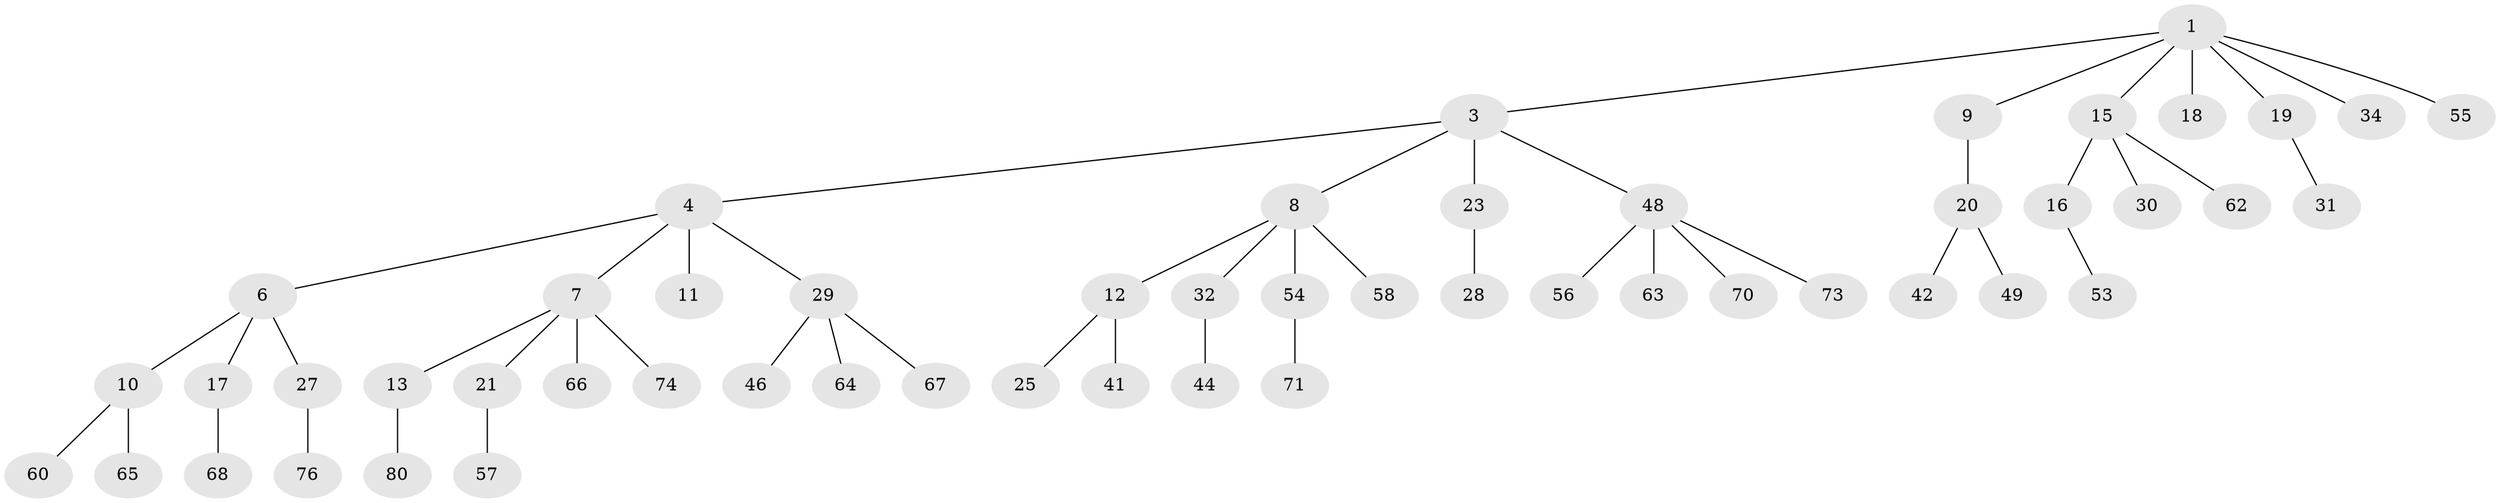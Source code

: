 // Generated by graph-tools (version 1.1) at 2025/52/02/27/25 19:52:12]
// undirected, 53 vertices, 52 edges
graph export_dot {
graph [start="1"]
  node [color=gray90,style=filled];
  1 [super="+2"];
  3 [super="+26"];
  4 [super="+5"];
  6;
  7 [super="+38"];
  8 [super="+14"];
  9 [super="+24"];
  10 [super="+50"];
  11 [super="+37"];
  12 [super="+45"];
  13 [super="+33"];
  15 [super="+47"];
  16;
  17 [super="+35"];
  18 [super="+77"];
  19 [super="+39"];
  20 [super="+22"];
  21;
  23 [super="+40"];
  25 [super="+43"];
  27 [super="+78"];
  28;
  29 [super="+52"];
  30 [super="+59"];
  31;
  32 [super="+36"];
  34;
  41;
  42 [super="+51"];
  44;
  46;
  48 [super="+61"];
  49;
  53;
  54 [super="+69"];
  55;
  56 [super="+75"];
  57;
  58;
  60;
  62 [super="+72"];
  63;
  64;
  65 [super="+79"];
  66;
  67;
  68;
  70;
  71;
  73;
  74;
  76;
  80;
  1 -- 9;
  1 -- 18;
  1 -- 55;
  1 -- 34;
  1 -- 19;
  1 -- 3;
  1 -- 15;
  3 -- 4;
  3 -- 8;
  3 -- 23;
  3 -- 48;
  4 -- 7;
  4 -- 11;
  4 -- 29;
  4 -- 6;
  6 -- 10;
  6 -- 17;
  6 -- 27;
  7 -- 13;
  7 -- 21;
  7 -- 66;
  7 -- 74;
  8 -- 12;
  8 -- 32;
  8 -- 58;
  8 -- 54;
  9 -- 20;
  10 -- 60;
  10 -- 65;
  12 -- 25;
  12 -- 41;
  13 -- 80;
  15 -- 16;
  15 -- 30;
  15 -- 62;
  16 -- 53;
  17 -- 68;
  19 -- 31;
  20 -- 42;
  20 -- 49;
  21 -- 57;
  23 -- 28;
  27 -- 76;
  29 -- 46;
  29 -- 64;
  29 -- 67;
  32 -- 44;
  48 -- 56;
  48 -- 63;
  48 -- 70;
  48 -- 73;
  54 -- 71;
}
